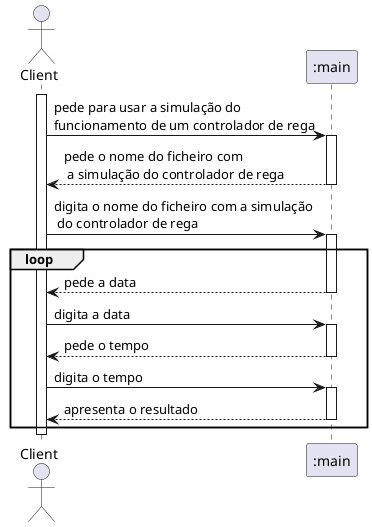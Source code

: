 @startuml
actor "Client" as cli
participant ":main" as main


activate cli

cli -> main : pede para usar a simulação do\nfuncionamento de um controlador de rega

activate main
main --> cli : pede o nome do ficheiro com\n a simulação do controlador de rega
deactivate main

cli -> main : digita o nome do ficheiro com a simulação\n do controlador de rega
activate main
loop

main --> cli : pede a data
deactivate main

cli -> main : digita a data
activate main
main --> cli : pede o tempo
deactivate main
cli -> main : digita o tempo
activate main

main --> cli : apresenta o resultado

deactivate main
end

deactivate cli

@enduml